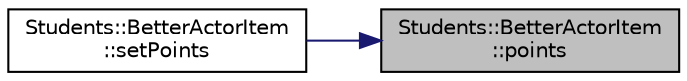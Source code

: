 digraph "Students::BetterActorItem::points"
{
 // LATEX_PDF_SIZE
  edge [fontname="Helvetica",fontsize="10",labelfontname="Helvetica",labelfontsize="10"];
  node [fontname="Helvetica",fontsize="10",shape=record];
  rankdir="RL";
  Node1 [label="Students::BetterActorItem\l::points",height=0.2,width=0.4,color="black", fillcolor="grey75", style="filled", fontcolor="black",tooltip=" "];
  Node1 -> Node2 [dir="back",color="midnightblue",fontsize="10",style="solid",fontname="Helvetica"];
  Node2 [label="Students::BetterActorItem\l::setPoints",height=0.2,width=0.4,color="black", fillcolor="white", style="filled",URL="$class_students_1_1_better_actor_item.html#a17ac31a0d357ad4b70ab456e9da9c12c",tooltip="sets points for bus by passengers inside"];
}
